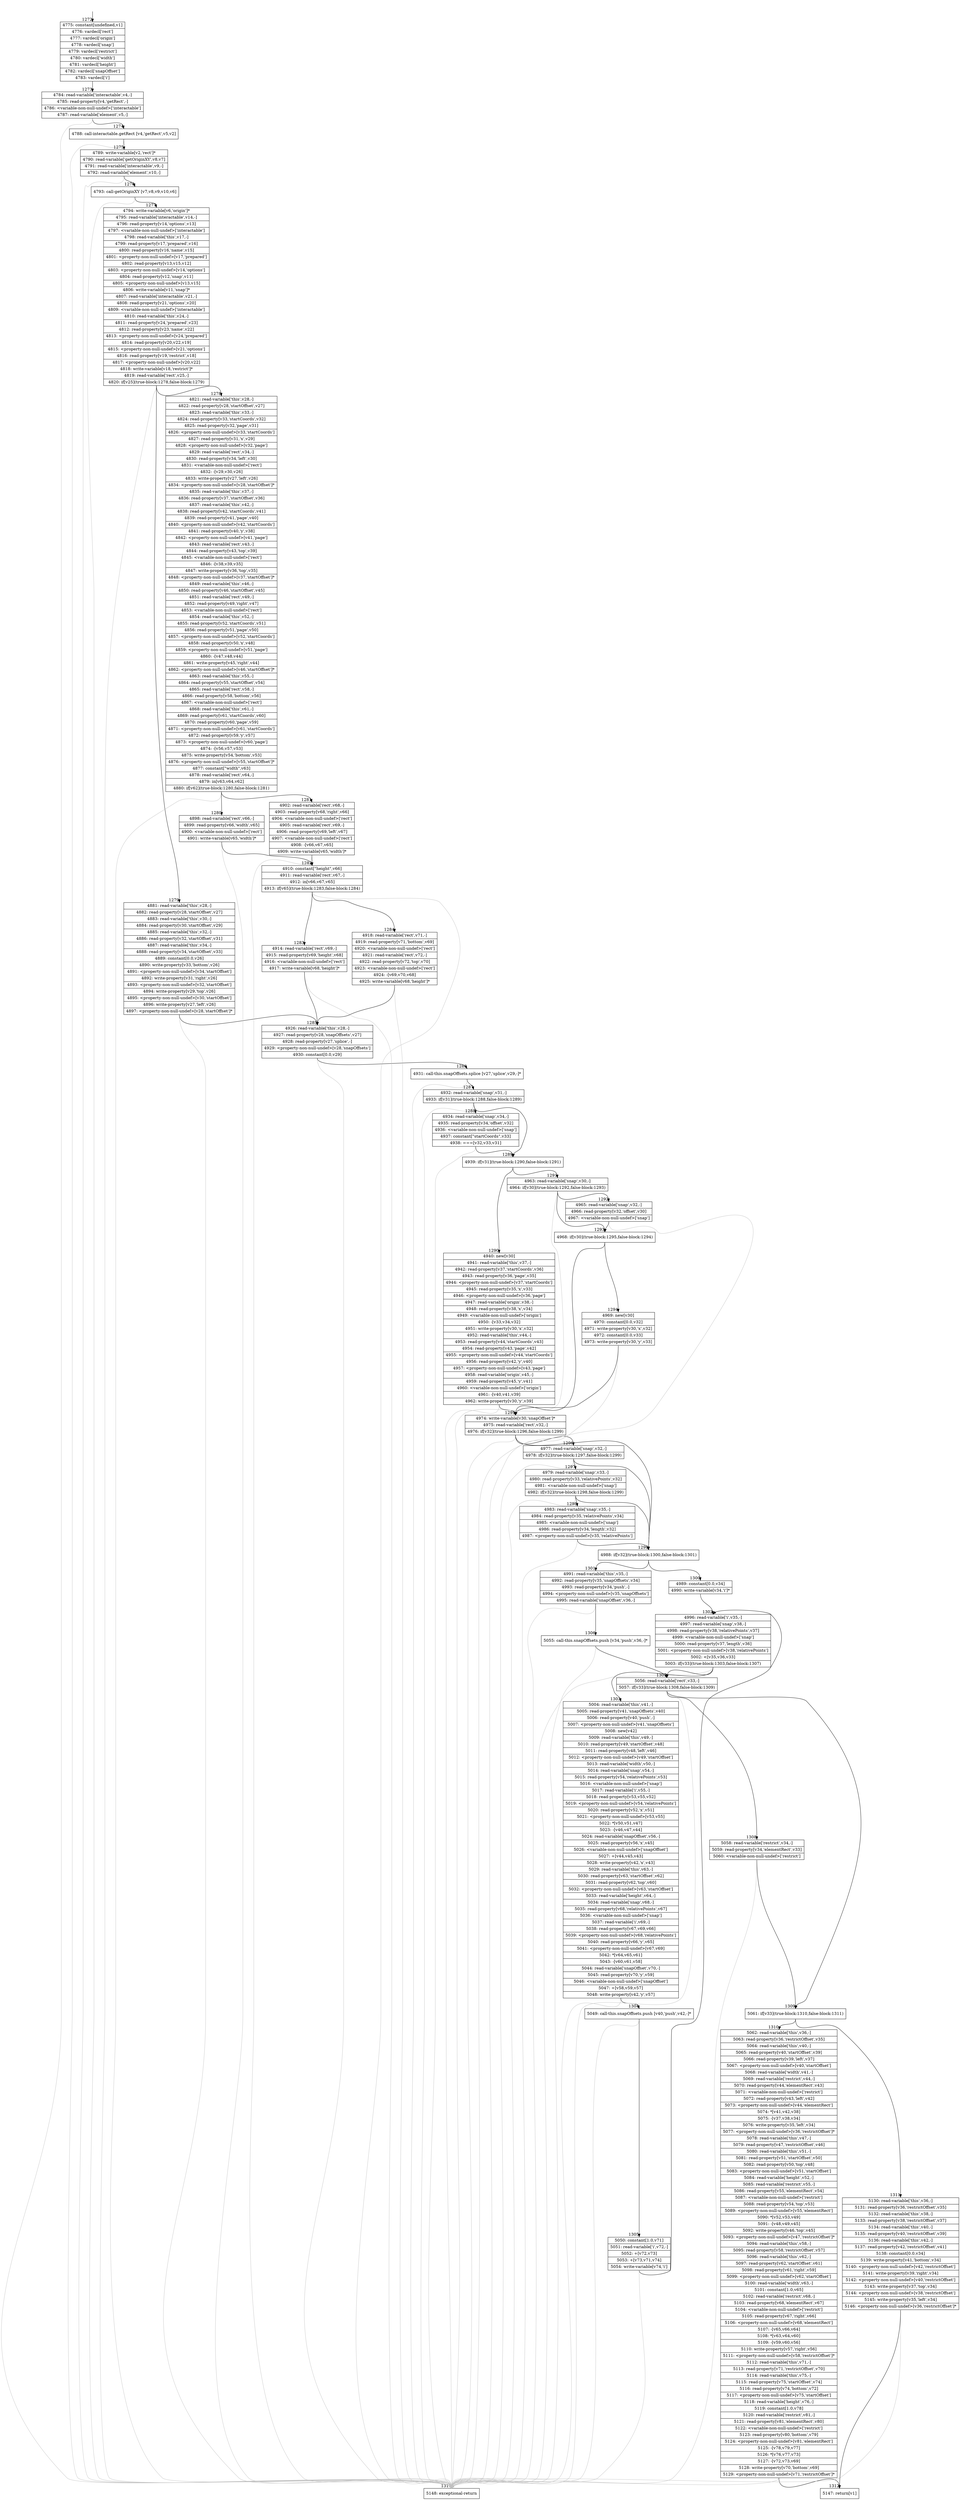 digraph {
rankdir="TD"
BB_entry74[shape=none,label=""];
BB_entry74 -> BB1272 [tailport=s, headport=n, headlabel="    1272"]
BB1272 [shape=record label="{4775: constant[undefined,v1]|4776: vardecl['rect']|4777: vardecl['origin']|4778: vardecl['snap']|4779: vardecl['restrict']|4780: vardecl['width']|4781: vardecl['height']|4782: vardecl['snapOffset']|4783: vardecl['i']}" ] 
BB1272 -> BB1273 [tailport=s, headport=n, headlabel="      1273"]
BB1273 [shape=record label="{4784: read-variable['interactable',v4,-]|4785: read-property[v4,'getRect',-]|4786: \<variable-non-null-undef\>['interactable']|4787: read-variable['element',v5,-]}" ] 
BB1273 -> BB1274 [tailport=s, headport=n, headlabel="      1274"]
BB1273 -> BB1313 [tailport=s, headport=n, color=gray, headlabel="      1313"]
BB1274 [shape=record label="{4788: call-interactable.getRect [v4,'getRect',v5,v2]}" ] 
BB1274 -> BB1275 [tailport=s, headport=n, headlabel="      1275"]
BB1274 -> BB1313 [tailport=s, headport=n, color=gray]
BB1275 [shape=record label="{4789: write-variable[v2,'rect']*|4790: read-variable['getOriginXY',v8,v7]|4791: read-variable['interactable',v9,-]|4792: read-variable['element',v10,-]}" ] 
BB1275 -> BB1276 [tailport=s, headport=n, headlabel="      1276"]
BB1275 -> BB1313 [tailport=s, headport=n, color=gray]
BB1276 [shape=record label="{4793: call-getOriginXY [v7,v8,v9,v10,v6]}" ] 
BB1276 -> BB1277 [tailport=s, headport=n, headlabel="      1277"]
BB1276 -> BB1313 [tailport=s, headport=n, color=gray]
BB1277 [shape=record label="{4794: write-variable[v6,'origin']*|4795: read-variable['interactable',v14,-]|4796: read-property[v14,'options',v13]|4797: \<variable-non-null-undef\>['interactable']|4798: read-variable['this',v17,-]|4799: read-property[v17,'prepared',v16]|4800: read-property[v16,'name',v15]|4801: \<property-non-null-undef\>[v17,'prepared']|4802: read-property[v13,v15,v12]|4803: \<property-non-null-undef\>[v14,'options']|4804: read-property[v12,'snap',v11]|4805: \<property-non-null-undef\>[v13,v15]|4806: write-variable[v11,'snap']*|4807: read-variable['interactable',v21,-]|4808: read-property[v21,'options',v20]|4809: \<variable-non-null-undef\>['interactable']|4810: read-variable['this',v24,-]|4811: read-property[v24,'prepared',v23]|4812: read-property[v23,'name',v22]|4813: \<property-non-null-undef\>[v24,'prepared']|4814: read-property[v20,v22,v19]|4815: \<property-non-null-undef\>[v21,'options']|4816: read-property[v19,'restrict',v18]|4817: \<property-non-null-undef\>[v20,v22]|4818: write-variable[v18,'restrict']*|4819: read-variable['rect',v25,-]|4820: if[v25](true-block:1278,false-block:1279)}" ] 
BB1277 -> BB1278 [tailport=s, headport=n, headlabel="      1278"]
BB1277 -> BB1279 [tailport=s, headport=n, headlabel="      1279"]
BB1277 -> BB1313 [tailport=s, headport=n, color=gray]
BB1278 [shape=record label="{4821: read-variable['this',v28,-]|4822: read-property[v28,'startOffset',v27]|4823: read-variable['this',v33,-]|4824: read-property[v33,'startCoords',v32]|4825: read-property[v32,'page',v31]|4826: \<property-non-null-undef\>[v33,'startCoords']|4827: read-property[v31,'x',v29]|4828: \<property-non-null-undef\>[v32,'page']|4829: read-variable['rect',v34,-]|4830: read-property[v34,'left',v30]|4831: \<variable-non-null-undef\>['rect']|4832: -[v29,v30,v26]|4833: write-property[v27,'left',v26]|4834: \<property-non-null-undef\>[v28,'startOffset']*|4835: read-variable['this',v37,-]|4836: read-property[v37,'startOffset',v36]|4837: read-variable['this',v42,-]|4838: read-property[v42,'startCoords',v41]|4839: read-property[v41,'page',v40]|4840: \<property-non-null-undef\>[v42,'startCoords']|4841: read-property[v40,'y',v38]|4842: \<property-non-null-undef\>[v41,'page']|4843: read-variable['rect',v43,-]|4844: read-property[v43,'top',v39]|4845: \<variable-non-null-undef\>['rect']|4846: -[v38,v39,v35]|4847: write-property[v36,'top',v35]|4848: \<property-non-null-undef\>[v37,'startOffset']*|4849: read-variable['this',v46,-]|4850: read-property[v46,'startOffset',v45]|4851: read-variable['rect',v49,-]|4852: read-property[v49,'right',v47]|4853: \<variable-non-null-undef\>['rect']|4854: read-variable['this',v52,-]|4855: read-property[v52,'startCoords',v51]|4856: read-property[v51,'page',v50]|4857: \<property-non-null-undef\>[v52,'startCoords']|4858: read-property[v50,'x',v48]|4859: \<property-non-null-undef\>[v51,'page']|4860: -[v47,v48,v44]|4861: write-property[v45,'right',v44]|4862: \<property-non-null-undef\>[v46,'startOffset']*|4863: read-variable['this',v55,-]|4864: read-property[v55,'startOffset',v54]|4865: read-variable['rect',v58,-]|4866: read-property[v58,'bottom',v56]|4867: \<variable-non-null-undef\>['rect']|4868: read-variable['this',v61,-]|4869: read-property[v61,'startCoords',v60]|4870: read-property[v60,'page',v59]|4871: \<property-non-null-undef\>[v61,'startCoords']|4872: read-property[v59,'y',v57]|4873: \<property-non-null-undef\>[v60,'page']|4874: -[v56,v57,v53]|4875: write-property[v54,'bottom',v53]|4876: \<property-non-null-undef\>[v55,'startOffset']*|4877: constant[\"width\",v63]|4878: read-variable['rect',v64,-]|4879: in[v63,v64,v62]|4880: if[v62](true-block:1280,false-block:1281)}" ] 
BB1278 -> BB1280 [tailport=s, headport=n, headlabel="      1280"]
BB1278 -> BB1281 [tailport=s, headport=n, headlabel="      1281"]
BB1278 -> BB1313 [tailport=s, headport=n, color=gray]
BB1279 [shape=record label="{4881: read-variable['this',v28,-]|4882: read-property[v28,'startOffset',v27]|4883: read-variable['this',v30,-]|4884: read-property[v30,'startOffset',v29]|4885: read-variable['this',v32,-]|4886: read-property[v32,'startOffset',v31]|4887: read-variable['this',v34,-]|4888: read-property[v34,'startOffset',v33]|4889: constant[0.0,v26]|4890: write-property[v33,'bottom',v26]|4891: \<property-non-null-undef\>[v34,'startOffset']|4892: write-property[v31,'right',v26]|4893: \<property-non-null-undef\>[v32,'startOffset']|4894: write-property[v29,'top',v26]|4895: \<property-non-null-undef\>[v30,'startOffset']|4896: write-property[v27,'left',v26]|4897: \<property-non-null-undef\>[v28,'startOffset']*}" ] 
BB1279 -> BB1285 [tailport=s, headport=n, headlabel="      1285"]
BB1279 -> BB1313 [tailport=s, headport=n, color=gray]
BB1280 [shape=record label="{4898: read-variable['rect',v66,-]|4899: read-property[v66,'width',v65]|4900: \<variable-non-null-undef\>['rect']|4901: write-variable[v65,'width']*}" ] 
BB1280 -> BB1282 [tailport=s, headport=n, headlabel="      1282"]
BB1280 -> BB1313 [tailport=s, headport=n, color=gray]
BB1281 [shape=record label="{4902: read-variable['rect',v68,-]|4903: read-property[v68,'right',v66]|4904: \<variable-non-null-undef\>['rect']|4905: read-variable['rect',v69,-]|4906: read-property[v69,'left',v67]|4907: \<variable-non-null-undef\>['rect']|4908: -[v66,v67,v65]|4909: write-variable[v65,'width']*}" ] 
BB1281 -> BB1282 [tailport=s, headport=n]
BB1281 -> BB1313 [tailport=s, headport=n, color=gray]
BB1282 [shape=record label="{4910: constant[\"height\",v66]|4911: read-variable['rect',v67,-]|4912: in[v66,v67,v65]|4913: if[v65](true-block:1283,false-block:1284)}" ] 
BB1282 -> BB1283 [tailport=s, headport=n, headlabel="      1283"]
BB1282 -> BB1284 [tailport=s, headport=n, headlabel="      1284"]
BB1282 -> BB1313 [tailport=s, headport=n, color=gray]
BB1283 [shape=record label="{4914: read-variable['rect',v69,-]|4915: read-property[v69,'height',v68]|4916: \<variable-non-null-undef\>['rect']|4917: write-variable[v68,'height']*}" ] 
BB1283 -> BB1285 [tailport=s, headport=n]
BB1283 -> BB1313 [tailport=s, headport=n, color=gray]
BB1284 [shape=record label="{4918: read-variable['rect',v71,-]|4919: read-property[v71,'bottom',v69]|4920: \<variable-non-null-undef\>['rect']|4921: read-variable['rect',v72,-]|4922: read-property[v72,'top',v70]|4923: \<variable-non-null-undef\>['rect']|4924: -[v69,v70,v68]|4925: write-variable[v68,'height']*}" ] 
BB1284 -> BB1285 [tailport=s, headport=n]
BB1284 -> BB1313 [tailport=s, headport=n, color=gray]
BB1285 [shape=record label="{4926: read-variable['this',v28,-]|4927: read-property[v28,'snapOffsets',v27]|4928: read-property[v27,'splice',-]|4929: \<property-non-null-undef\>[v28,'snapOffsets']|4930: constant[0.0,v29]}" ] 
BB1285 -> BB1286 [tailport=s, headport=n, headlabel="      1286"]
BB1285 -> BB1313 [tailport=s, headport=n, color=gray]
BB1286 [shape=record label="{4931: call-this.snapOffsets.splice [v27,'splice',v29,-]*}" ] 
BB1286 -> BB1287 [tailport=s, headport=n, headlabel="      1287"]
BB1286 -> BB1313 [tailport=s, headport=n, color=gray]
BB1287 [shape=record label="{4932: read-variable['snap',v31,-]|4933: if[v31](true-block:1288,false-block:1289)}" ] 
BB1287 -> BB1289 [tailport=s, headport=n, headlabel="      1289"]
BB1287 -> BB1288 [tailport=s, headport=n, headlabel="      1288"]
BB1287 -> BB1313 [tailport=s, headport=n, color=gray]
BB1288 [shape=record label="{4934: read-variable['snap',v34,-]|4935: read-property[v34,'offset',v32]|4936: \<variable-non-null-undef\>['snap']|4937: constant[\"startCoords\",v33]|4938: ===[v32,v33,v31]}" ] 
BB1288 -> BB1289 [tailport=s, headport=n]
BB1288 -> BB1313 [tailport=s, headport=n, color=gray]
BB1289 [shape=record label="{4939: if[v31](true-block:1290,false-block:1291)}" ] 
BB1289 -> BB1290 [tailport=s, headport=n, headlabel="      1290"]
BB1289 -> BB1291 [tailport=s, headport=n, headlabel="      1291"]
BB1290 [shape=record label="{4940: new[v30]|4941: read-variable['this',v37,-]|4942: read-property[v37,'startCoords',v36]|4943: read-property[v36,'page',v35]|4944: \<property-non-null-undef\>[v37,'startCoords']|4945: read-property[v35,'x',v33]|4946: \<property-non-null-undef\>[v36,'page']|4947: read-variable['origin',v38,-]|4948: read-property[v38,'x',v34]|4949: \<variable-non-null-undef\>['origin']|4950: -[v33,v34,v32]|4951: write-property[v30,'x',v32]|4952: read-variable['this',v44,-]|4953: read-property[v44,'startCoords',v43]|4954: read-property[v43,'page',v42]|4955: \<property-non-null-undef\>[v44,'startCoords']|4956: read-property[v42,'y',v40]|4957: \<property-non-null-undef\>[v43,'page']|4958: read-variable['origin',v45,-]|4959: read-property[v45,'y',v41]|4960: \<variable-non-null-undef\>['origin']|4961: -[v40,v41,v39]|4962: write-property[v30,'y',v39]}" ] 
BB1290 -> BB1295 [tailport=s, headport=n, headlabel="      1295"]
BB1290 -> BB1313 [tailport=s, headport=n, color=gray]
BB1291 [shape=record label="{4963: read-variable['snap',v30,-]|4964: if[v30](true-block:1292,false-block:1293)}" ] 
BB1291 -> BB1293 [tailport=s, headport=n, headlabel="      1293"]
BB1291 -> BB1292 [tailport=s, headport=n, headlabel="      1292"]
BB1291 -> BB1313 [tailport=s, headport=n, color=gray]
BB1292 [shape=record label="{4965: read-variable['snap',v32,-]|4966: read-property[v32,'offset',v30]|4967: \<variable-non-null-undef\>['snap']}" ] 
BB1292 -> BB1293 [tailport=s, headport=n]
BB1292 -> BB1313 [tailport=s, headport=n, color=gray]
BB1293 [shape=record label="{4968: if[v30](true-block:1295,false-block:1294)}" ] 
BB1293 -> BB1295 [tailport=s, headport=n]
BB1293 -> BB1294 [tailport=s, headport=n, headlabel="      1294"]
BB1294 [shape=record label="{4969: new[v30]|4970: constant[0.0,v32]|4971: write-property[v30,'x',v32]|4972: constant[0.0,v33]|4973: write-property[v30,'y',v33]}" ] 
BB1294 -> BB1295 [tailport=s, headport=n]
BB1294 -> BB1313 [tailport=s, headport=n, color=gray]
BB1295 [shape=record label="{4974: write-variable[v30,'snapOffset']*|4975: read-variable['rect',v32,-]|4976: if[v32](true-block:1296,false-block:1299)}" ] 
BB1295 -> BB1299 [tailport=s, headport=n, headlabel="      1299"]
BB1295 -> BB1296 [tailport=s, headport=n, headlabel="      1296"]
BB1295 -> BB1313 [tailport=s, headport=n, color=gray]
BB1296 [shape=record label="{4977: read-variable['snap',v32,-]|4978: if[v32](true-block:1297,false-block:1299)}" ] 
BB1296 -> BB1299 [tailport=s, headport=n]
BB1296 -> BB1297 [tailport=s, headport=n, headlabel="      1297"]
BB1296 -> BB1313 [tailport=s, headport=n, color=gray]
BB1297 [shape=record label="{4979: read-variable['snap',v33,-]|4980: read-property[v33,'relativePoints',v32]|4981: \<variable-non-null-undef\>['snap']|4982: if[v32](true-block:1298,false-block:1299)}" ] 
BB1297 -> BB1299 [tailport=s, headport=n]
BB1297 -> BB1298 [tailport=s, headport=n, headlabel="      1298"]
BB1297 -> BB1313 [tailport=s, headport=n, color=gray]
BB1298 [shape=record label="{4983: read-variable['snap',v35,-]|4984: read-property[v35,'relativePoints',v34]|4985: \<variable-non-null-undef\>['snap']|4986: read-property[v34,'length',v32]|4987: \<property-non-null-undef\>[v35,'relativePoints']}" ] 
BB1298 -> BB1299 [tailport=s, headport=n]
BB1298 -> BB1313 [tailport=s, headport=n, color=gray]
BB1299 [shape=record label="{4988: if[v32](true-block:1300,false-block:1301)}" ] 
BB1299 -> BB1300 [tailport=s, headport=n, headlabel="      1300"]
BB1299 -> BB1301 [tailport=s, headport=n, headlabel="      1301"]
BB1300 [shape=record label="{4989: constant[0.0,v34]|4990: write-variable[v34,'i']*}" ] 
BB1300 -> BB1302 [tailport=s, headport=n, headlabel="      1302"]
BB1301 [shape=record label="{4991: read-variable['this',v35,-]|4992: read-property[v35,'snapOffsets',v34]|4993: read-property[v34,'push',-]|4994: \<property-non-null-undef\>[v35,'snapOffsets']|4995: read-variable['snapOffset',v36,-]}" ] 
BB1301 -> BB1306 [tailport=s, headport=n, headlabel="      1306"]
BB1301 -> BB1313 [tailport=s, headport=n, color=gray]
BB1302 [shape=record label="{4996: read-variable['i',v35,-]|4997: read-variable['snap',v38,-]|4998: read-property[v38,'relativePoints',v37]|4999: \<variable-non-null-undef\>['snap']|5000: read-property[v37,'length',v36]|5001: \<property-non-null-undef\>[v38,'relativePoints']|5002: \<[v35,v36,v33]|5003: if[v33](true-block:1303,false-block:1307)}" ] 
BB1302 -> BB1303 [tailport=s, headport=n, headlabel="      1303"]
BB1302 -> BB1307 [tailport=s, headport=n, headlabel="      1307"]
BB1302 -> BB1313 [tailport=s, headport=n, color=gray]
BB1303 [shape=record label="{5004: read-variable['this',v41,-]|5005: read-property[v41,'snapOffsets',v40]|5006: read-property[v40,'push',-]|5007: \<property-non-null-undef\>[v41,'snapOffsets']|5008: new[v42]|5009: read-variable['this',v49,-]|5010: read-property[v49,'startOffset',v48]|5011: read-property[v48,'left',v46]|5012: \<property-non-null-undef\>[v49,'startOffset']|5013: read-variable['width',v50,-]|5014: read-variable['snap',v54,-]|5015: read-property[v54,'relativePoints',v53]|5016: \<variable-non-null-undef\>['snap']|5017: read-variable['i',v55,-]|5018: read-property[v53,v55,v52]|5019: \<property-non-null-undef\>[v54,'relativePoints']|5020: read-property[v52,'x',v51]|5021: \<property-non-null-undef\>[v53,v55]|5022: *[v50,v51,v47]|5023: -[v46,v47,v44]|5024: read-variable['snapOffset',v56,-]|5025: read-property[v56,'x',v45]|5026: \<variable-non-null-undef\>['snapOffset']|5027: +[v44,v45,v43]|5028: write-property[v42,'x',v43]|5029: read-variable['this',v63,-]|5030: read-property[v63,'startOffset',v62]|5031: read-property[v62,'top',v60]|5032: \<property-non-null-undef\>[v63,'startOffset']|5033: read-variable['height',v64,-]|5034: read-variable['snap',v68,-]|5035: read-property[v68,'relativePoints',v67]|5036: \<variable-non-null-undef\>['snap']|5037: read-variable['i',v69,-]|5038: read-property[v67,v69,v66]|5039: \<property-non-null-undef\>[v68,'relativePoints']|5040: read-property[v66,'y',v65]|5041: \<property-non-null-undef\>[v67,v69]|5042: *[v64,v65,v61]|5043: -[v60,v61,v58]|5044: read-variable['snapOffset',v70,-]|5045: read-property[v70,'y',v59]|5046: \<variable-non-null-undef\>['snapOffset']|5047: +[v58,v59,v57]|5048: write-property[v42,'y',v57]}" ] 
BB1303 -> BB1304 [tailport=s, headport=n, headlabel="      1304"]
BB1303 -> BB1313 [tailport=s, headport=n, color=gray]
BB1304 [shape=record label="{5049: call-this.snapOffsets.push [v40,'push',v42,-]*}" ] 
BB1304 -> BB1305 [tailport=s, headport=n, headlabel="      1305"]
BB1304 -> BB1313 [tailport=s, headport=n, color=gray]
BB1305 [shape=record label="{5050: constant[1.0,v71]|5051: read-variable['i',v72,-]|5052: +[v72,v73]|5053: +[v73,v71,v74]|5054: write-variable[v74,'i']}" ] 
BB1305 -> BB1302 [tailport=s, headport=n]
BB1305 -> BB1313 [tailport=s, headport=n, color=gray]
BB1306 [shape=record label="{5055: call-this.snapOffsets.push [v34,'push',v36,-]*}" ] 
BB1306 -> BB1307 [tailport=s, headport=n]
BB1306 -> BB1313 [tailport=s, headport=n, color=gray]
BB1307 [shape=record label="{5056: read-variable['rect',v33,-]|5057: if[v33](true-block:1308,false-block:1309)}" ] 
BB1307 -> BB1309 [tailport=s, headport=n, headlabel="      1309"]
BB1307 -> BB1308 [tailport=s, headport=n, headlabel="      1308"]
BB1307 -> BB1313 [tailport=s, headport=n, color=gray]
BB1308 [shape=record label="{5058: read-variable['restrict',v34,-]|5059: read-property[v34,'elementRect',v33]|5060: \<variable-non-null-undef\>['restrict']}" ] 
BB1308 -> BB1309 [tailport=s, headport=n]
BB1308 -> BB1313 [tailport=s, headport=n, color=gray]
BB1309 [shape=record label="{5061: if[v33](true-block:1310,false-block:1311)}" ] 
BB1309 -> BB1310 [tailport=s, headport=n, headlabel="      1310"]
BB1309 -> BB1311 [tailport=s, headport=n, headlabel="      1311"]
BB1310 [shape=record label="{5062: read-variable['this',v36,-]|5063: read-property[v36,'restrictOffset',v35]|5064: read-variable['this',v40,-]|5065: read-property[v40,'startOffset',v39]|5066: read-property[v39,'left',v37]|5067: \<property-non-null-undef\>[v40,'startOffset']|5068: read-variable['width',v41,-]|5069: read-variable['restrict',v44,-]|5070: read-property[v44,'elementRect',v43]|5071: \<variable-non-null-undef\>['restrict']|5072: read-property[v43,'left',v42]|5073: \<property-non-null-undef\>[v44,'elementRect']|5074: *[v41,v42,v38]|5075: -[v37,v38,v34]|5076: write-property[v35,'left',v34]|5077: \<property-non-null-undef\>[v36,'restrictOffset']*|5078: read-variable['this',v47,-]|5079: read-property[v47,'restrictOffset',v46]|5080: read-variable['this',v51,-]|5081: read-property[v51,'startOffset',v50]|5082: read-property[v50,'top',v48]|5083: \<property-non-null-undef\>[v51,'startOffset']|5084: read-variable['height',v52,-]|5085: read-variable['restrict',v55,-]|5086: read-property[v55,'elementRect',v54]|5087: \<variable-non-null-undef\>['restrict']|5088: read-property[v54,'top',v53]|5089: \<property-non-null-undef\>[v55,'elementRect']|5090: *[v52,v53,v49]|5091: -[v48,v49,v45]|5092: write-property[v46,'top',v45]|5093: \<property-non-null-undef\>[v47,'restrictOffset']*|5094: read-variable['this',v58,-]|5095: read-property[v58,'restrictOffset',v57]|5096: read-variable['this',v62,-]|5097: read-property[v62,'startOffset',v61]|5098: read-property[v61,'right',v59]|5099: \<property-non-null-undef\>[v62,'startOffset']|5100: read-variable['width',v63,-]|5101: constant[1.0,v65]|5102: read-variable['restrict',v68,-]|5103: read-property[v68,'elementRect',v67]|5104: \<variable-non-null-undef\>['restrict']|5105: read-property[v67,'right',v66]|5106: \<property-non-null-undef\>[v68,'elementRect']|5107: -[v65,v66,v64]|5108: *[v63,v64,v60]|5109: -[v59,v60,v56]|5110: write-property[v57,'right',v56]|5111: \<property-non-null-undef\>[v58,'restrictOffset']*|5112: read-variable['this',v71,-]|5113: read-property[v71,'restrictOffset',v70]|5114: read-variable['this',v75,-]|5115: read-property[v75,'startOffset',v74]|5116: read-property[v74,'bottom',v72]|5117: \<property-non-null-undef\>[v75,'startOffset']|5118: read-variable['height',v76,-]|5119: constant[1.0,v78]|5120: read-variable['restrict',v81,-]|5121: read-property[v81,'elementRect',v80]|5122: \<variable-non-null-undef\>['restrict']|5123: read-property[v80,'bottom',v79]|5124: \<property-non-null-undef\>[v81,'elementRect']|5125: -[v78,v79,v77]|5126: *[v76,v77,v73]|5127: -[v72,v73,v69]|5128: write-property[v70,'bottom',v69]|5129: \<property-non-null-undef\>[v71,'restrictOffset']*}" ] 
BB1310 -> BB1312 [tailport=s, headport=n, headlabel="      1312"]
BB1310 -> BB1313 [tailport=s, headport=n, color=gray]
BB1311 [shape=record label="{5130: read-variable['this',v36,-]|5131: read-property[v36,'restrictOffset',v35]|5132: read-variable['this',v38,-]|5133: read-property[v38,'restrictOffset',v37]|5134: read-variable['this',v40,-]|5135: read-property[v40,'restrictOffset',v39]|5136: read-variable['this',v42,-]|5137: read-property[v42,'restrictOffset',v41]|5138: constant[0.0,v34]|5139: write-property[v41,'bottom',v34]|5140: \<property-non-null-undef\>[v42,'restrictOffset']|5141: write-property[v39,'right',v34]|5142: \<property-non-null-undef\>[v40,'restrictOffset']|5143: write-property[v37,'top',v34]|5144: \<property-non-null-undef\>[v38,'restrictOffset']|5145: write-property[v35,'left',v34]|5146: \<property-non-null-undef\>[v36,'restrictOffset']*}" ] 
BB1311 -> BB1312 [tailport=s, headport=n]
BB1311 -> BB1313 [tailport=s, headport=n, color=gray]
BB1312 [shape=record label="{5147: return[v1]}" ] 
BB1313 [shape=record label="{5148: exceptional-return}" ] 
//#$~ 1697
}

